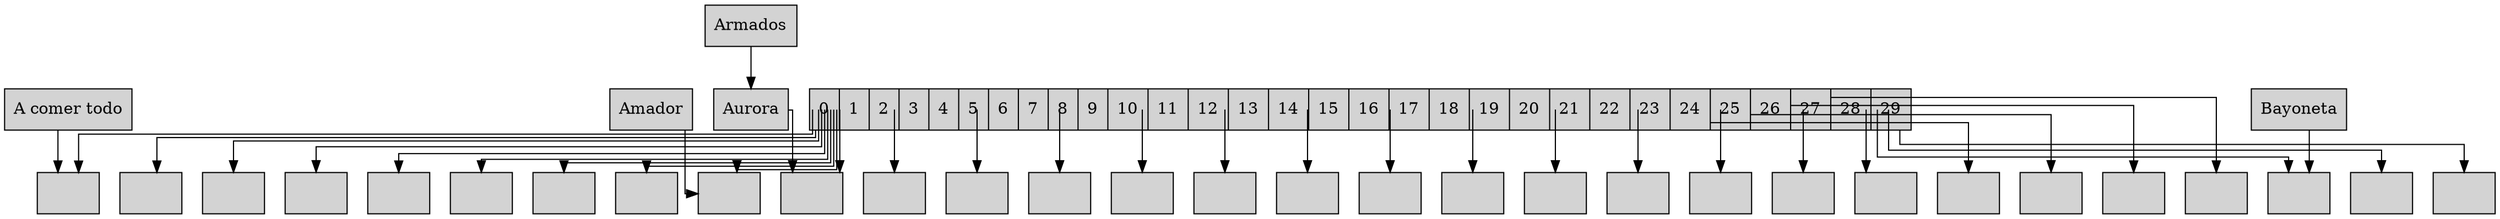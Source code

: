 digraph G {
    node[style="filled",shape= "record"]
    graph[splines = "ortho"]

 node1[label=" <f0> 0 |  <f1> 1 |  <f2> 2 |  <f3> 3 |  <f4> 4 |  <f5> 5 |  <f6> 6 |  <f7> 7 |  <f8> 8 |  <f9> 9 |  <f10> 10 |  <f11> 11 |  <f12> 12 |  <f13> 13 |  <f14> 14 |  <f15> 15 |  <f16> 16 |  <f17> 17 |  <f18> 18 |  <f19> 19 |  <f20> 20 |  <f21> 21 |  <f22> 22 |  <f23> 23 |  <f24> 24 |  <f25> 25 |  <f26> 26 |  <f27> 27 |  <f28> 28 |  <f29> 29"]
nodo0l0[label=""]
node1:f0 -> nodo0l0
nodo1l0[label=""]
node1:f1 -> nodo1l0
nodo2l0[label=""]
node1:f2 -> nodo2l0
nodo3l0[label=""]
node1:f3 -> nodo3l0
nodo4l0[label=""]
node1:f4 -> nodo4l0
nodo4l1[label="A comer todo"]
nodo4l1->nodo4l0
nodo5l0[label=""]
node1:f5 -> nodo5l0
nodo6l0[label=""]
node1:f6 -> nodo6l0
nodo7l0[label=""]
node1:f7 -> nodo7l0
nodo8l0[label=""]
node1:f8 -> nodo8l0
nodo8l1[label="Amador"]
nodo8l1->nodo8l0
nodo9l0[label=""]
node1:f9 -> nodo9l0
nodo9l1[label="Aurora"]
nodo9l1->nodo9l0
nodo9l2[label="Armados"]
nodo9l2->nodo9l1
nodo10l0[label=""]
node1:f10 -> nodo10l0
nodo11l0[label=""]
node1:f11 -> nodo11l0
nodo12l0[label=""]
node1:f12 -> nodo12l0
nodo13l0[label=""]
node1:f13 -> nodo13l0
nodo14l0[label=""]
node1:f14 -> nodo14l0
nodo15l0[label=""]
node1:f15 -> nodo15l0
nodo16l0[label=""]
node1:f16 -> nodo16l0
nodo17l0[label=""]
node1:f17 -> nodo17l0
nodo18l0[label=""]
node1:f18 -> nodo18l0
nodo19l0[label=""]
node1:f19 -> nodo19l0
nodo19l1[label="Bayoneta"]
nodo19l1->nodo19l0
nodo20l0[label=""]
node1:f20 -> nodo20l0
nodo21l0[label=""]
node1:f21 -> nodo21l0
nodo22l0[label=""]
node1:f22 -> nodo22l0
nodo23l0[label=""]
node1:f23 -> nodo23l0
nodo24l0[label=""]
node1:f24 -> nodo24l0
nodo25l0[label=""]
node1:f25 -> nodo25l0
nodo26l0[label=""]
node1:f26 -> nodo26l0
nodo27l0[label=""]
node1:f27 -> nodo27l0
nodo28l0[label=""]
node1:f28 -> nodo28l0
nodo29l0[label=""]
node1:f29 -> nodo29l0
}
